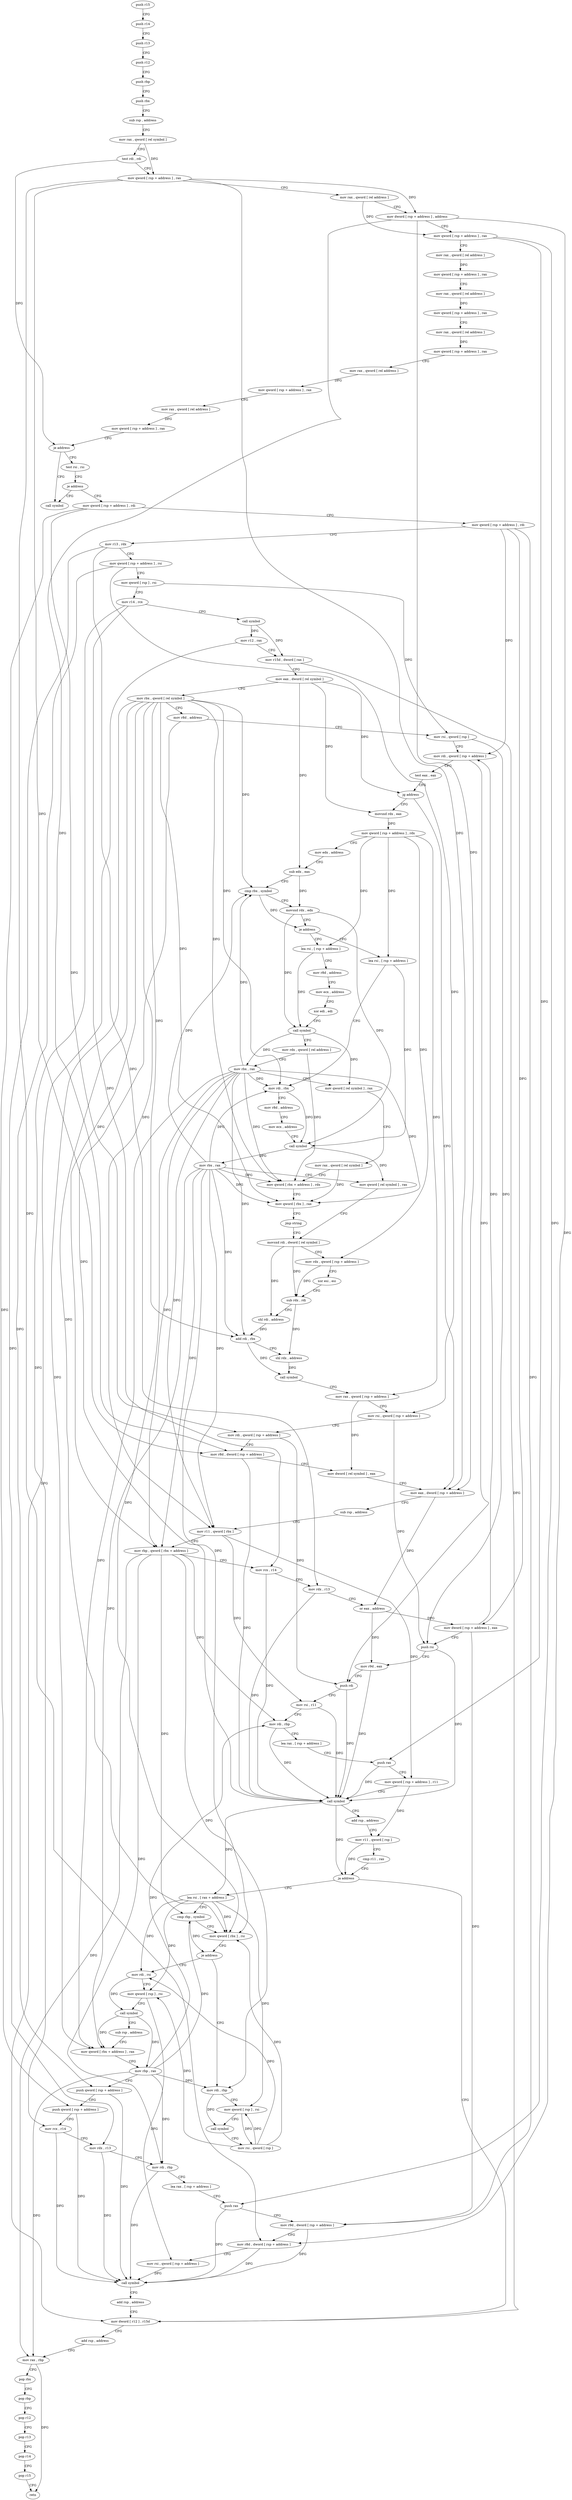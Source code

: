 digraph "func" {
"4360544" [label = "push r15" ]
"4360546" [label = "push r14" ]
"4360548" [label = "push r13" ]
"4360550" [label = "push r12" ]
"4360552" [label = "push rbp" ]
"4360553" [label = "push rbx" ]
"4360554" [label = "sub rsp , address" ]
"4360558" [label = "mov rax , qword [ rel symbol ]" ]
"4360565" [label = "test rdi , rdi" ]
"4360568" [label = "mov qword [ rsp + address ] , rax" ]
"4360573" [label = "mov rax , qword [ rel address ]" ]
"4360580" [label = "mov dword [ rsp + address ] , address" ]
"4360588" [label = "mov qword [ rsp + address ] , rax" ]
"4360593" [label = "mov rax , qword [ rel address ]" ]
"4360600" [label = "mov qword [ rsp + address ] , rax" ]
"4360605" [label = "mov rax , qword [ rel address ]" ]
"4360612" [label = "mov qword [ rsp + address ] , rax" ]
"4360617" [label = "mov rax , qword [ rel address ]" ]
"4360624" [label = "mov qword [ rsp + address ] , rax" ]
"4360629" [label = "mov rax , qword [ rel address ]" ]
"4360636" [label = "mov qword [ rsp + address ] , rax" ]
"4360641" [label = "mov rax , qword [ rel address ]" ]
"4360648" [label = "mov qword [ rsp + address ] , rax" ]
"4360653" [label = "je address" ]
"4361115" [label = "call symbol" ]
"4360659" [label = "test rsi , rsi" ]
"4360662" [label = "je address" ]
"4360668" [label = "mov qword [ rsp + address ] , rdi" ]
"4360673" [label = "mov qword [ rsp + address ] , rdi" ]
"4360678" [label = "mov r13 , rdx" ]
"4360681" [label = "mov qword [ rsp + address ] , rsi" ]
"4360686" [label = "mov qword [ rsp ] , rsi" ]
"4360690" [label = "mov r14 , rcx" ]
"4360693" [label = "call symbol" ]
"4360698" [label = "mov r12 , rax" ]
"4360701" [label = "mov r15d , dword [ rax ]" ]
"4360704" [label = "mov eax , dword [ rel symbol ]" ]
"4360710" [label = "mov rbx , qword [ rel symbol ]" ]
"4360717" [label = "mov r8d , address" ]
"4360723" [label = "mov rsi , qword [ rsp ]" ]
"4360727" [label = "mov rdi , qword [ rsp + address ]" ]
"4360732" [label = "test eax , eax" ]
"4360734" [label = "jg address" ]
"4360860" [label = "mov eax , dword [ rsp + address ]" ]
"4360736" [label = "movsxd rdx , eax" ]
"4360864" [label = "sub rsp , address" ]
"4360868" [label = "mov r11 , qword [ rbx ]" ]
"4360871" [label = "mov rbp , qword [ rbx + address ]" ]
"4360875" [label = "mov rcx , r14" ]
"4360878" [label = "mov rdx , r13" ]
"4360881" [label = "or eax , address" ]
"4360884" [label = "mov dword [ rsp + address ] , eax" ]
"4360888" [label = "push rsi" ]
"4360889" [label = "mov r9d , eax" ]
"4360892" [label = "push rdi" ]
"4360893" [label = "mov rsi , r11" ]
"4360896" [label = "mov rdi , rbp" ]
"4360899" [label = "lea rax , [ rsp + address ]" ]
"4360904" [label = "push rax" ]
"4360905" [label = "mov qword [ rsp + address ] , r11" ]
"4360910" [label = "call symbol" ]
"4360915" [label = "add rsp , address" ]
"4360919" [label = "mov r11 , qword [ rsp ]" ]
"4360923" [label = "cmp r11 , rax" ]
"4360926" [label = "ja address" ]
"4361030" [label = "mov dword [ r12 ] , r15d" ]
"4360928" [label = "lea rsi , [ rax + address ]" ]
"4360739" [label = "mov qword [ rsp + address ] , rdx" ]
"4360744" [label = "mov edx , address" ]
"4360749" [label = "sub edx , eax" ]
"4360751" [label = "cmp rbx , symbol" ]
"4360758" [label = "movsxd rdx , edx" ]
"4360761" [label = "je address" ]
"4361056" [label = "lea rsi , [ rsp + address ]" ]
"4360767" [label = "lea rsi , [ rsp + address ]" ]
"4361034" [label = "add rsp , address" ]
"4361038" [label = "mov rax , rbp" ]
"4361041" [label = "pop rbx" ]
"4361042" [label = "pop rbp" ]
"4361043" [label = "pop r12" ]
"4361045" [label = "pop r13" ]
"4361047" [label = "pop r14" ]
"4361049" [label = "pop r15" ]
"4361051" [label = "retn" ]
"4360932" [label = "cmp rbp , symbol" ]
"4360939" [label = "mov qword [ rbx ] , rsi" ]
"4360942" [label = "je address" ]
"4360960" [label = "mov rdi , rsi" ]
"4360944" [label = "mov rdi , rbp" ]
"4361061" [label = "mov r8d , address" ]
"4361067" [label = "mov ecx , address" ]
"4361072" [label = "xor edi , edi" ]
"4361074" [label = "call symbol" ]
"4361079" [label = "mov rdx , qword [ rel address ]" ]
"4361086" [label = "mov rbx , rax" ]
"4361089" [label = "mov qword [ rel symbol ] , rax" ]
"4361096" [label = "mov rax , qword [ rel symbol ]" ]
"4361103" [label = "mov qword [ rbx + address ] , rdx" ]
"4361107" [label = "mov qword [ rbx ] , rax" ]
"4361110" [label = "jmp string" ]
"4360801" [label = "movsxd rdi , dword [ rel symbol ]" ]
"4360772" [label = "mov rdi , rbx" ]
"4360775" [label = "mov r8d , address" ]
"4360781" [label = "mov ecx , address" ]
"4360786" [label = "call symbol" ]
"4360791" [label = "mov rbx , rax" ]
"4360794" [label = "mov qword [ rel symbol ] , rax" ]
"4360963" [label = "mov qword [ rsp ] , rsi" ]
"4360967" [label = "call symbol" ]
"4360972" [label = "sub rsp , address" ]
"4360976" [label = "mov qword [ rbx + address ] , rax" ]
"4360980" [label = "mov rbp , rax" ]
"4360983" [label = "push qword [ rsp + address ]" ]
"4360987" [label = "push qword [ rsp + address ]" ]
"4360991" [label = "mov rcx , r14" ]
"4360994" [label = "mov rdx , r13" ]
"4360997" [label = "mov rdi , rbp" ]
"4361000" [label = "lea rax , [ rsp + address ]" ]
"4361005" [label = "push rax" ]
"4361006" [label = "mov r9d , dword [ rsp + address ]" ]
"4361011" [label = "mov r8d , dword [ rsp + address ]" ]
"4361016" [label = "mov rsi , qword [ rsp + address ]" ]
"4361021" [label = "call symbol" ]
"4361026" [label = "add rsp , address" ]
"4360947" [label = "mov qword [ rsp ] , rsi" ]
"4360951" [label = "call symbol" ]
"4360956" [label = "mov rsi , qword [ rsp ]" ]
"4360808" [label = "mov rdx , qword [ rsp + address ]" ]
"4360813" [label = "xor esi , esi" ]
"4360815" [label = "sub rdx , rdi" ]
"4360818" [label = "shl rdi , address" ]
"4360822" [label = "add rdi , rbx" ]
"4360825" [label = "shl rdx , address" ]
"4360829" [label = "call symbol" ]
"4360834" [label = "mov rax , qword [ rsp + address ]" ]
"4360839" [label = "mov rsi , qword [ rsp + address ]" ]
"4360844" [label = "mov rdi , qword [ rsp + address ]" ]
"4360849" [label = "mov r8d , dword [ rsp + address ]" ]
"4360854" [label = "mov dword [ rel symbol ] , eax" ]
"4360544" -> "4360546" [ label = "CFG" ]
"4360546" -> "4360548" [ label = "CFG" ]
"4360548" -> "4360550" [ label = "CFG" ]
"4360550" -> "4360552" [ label = "CFG" ]
"4360552" -> "4360553" [ label = "CFG" ]
"4360553" -> "4360554" [ label = "CFG" ]
"4360554" -> "4360558" [ label = "CFG" ]
"4360558" -> "4360565" [ label = "CFG" ]
"4360558" -> "4360568" [ label = "DFG" ]
"4360565" -> "4360568" [ label = "CFG" ]
"4360565" -> "4360653" [ label = "DFG" ]
"4360568" -> "4360573" [ label = "CFG" ]
"4360568" -> "4360580" [ label = "DFG" ]
"4360568" -> "4360860" [ label = "DFG" ]
"4360568" -> "4361011" [ label = "DFG" ]
"4360568" -> "4360849" [ label = "DFG" ]
"4360573" -> "4360580" [ label = "CFG" ]
"4360573" -> "4360588" [ label = "DFG" ]
"4360580" -> "4360588" [ label = "CFG" ]
"4360580" -> "4360860" [ label = "DFG" ]
"4360580" -> "4361011" [ label = "DFG" ]
"4360580" -> "4360849" [ label = "DFG" ]
"4360588" -> "4360593" [ label = "CFG" ]
"4360588" -> "4360904" [ label = "DFG" ]
"4360588" -> "4361005" [ label = "DFG" ]
"4360593" -> "4360600" [ label = "DFG" ]
"4360600" -> "4360605" [ label = "CFG" ]
"4360605" -> "4360612" [ label = "DFG" ]
"4360612" -> "4360617" [ label = "CFG" ]
"4360617" -> "4360624" [ label = "DFG" ]
"4360624" -> "4360629" [ label = "CFG" ]
"4360629" -> "4360636" [ label = "DFG" ]
"4360636" -> "4360641" [ label = "CFG" ]
"4360641" -> "4360648" [ label = "DFG" ]
"4360648" -> "4360653" [ label = "CFG" ]
"4360653" -> "4361115" [ label = "CFG" ]
"4360653" -> "4360659" [ label = "CFG" ]
"4360659" -> "4360662" [ label = "CFG" ]
"4360662" -> "4361115" [ label = "CFG" ]
"4360662" -> "4360668" [ label = "CFG" ]
"4360668" -> "4360673" [ label = "CFG" ]
"4360668" -> "4360987" [ label = "DFG" ]
"4360668" -> "4360844" [ label = "DFG" ]
"4360673" -> "4360678" [ label = "CFG" ]
"4360673" -> "4360727" [ label = "DFG" ]
"4360673" -> "4360884" [ label = "DFG" ]
"4360673" -> "4361006" [ label = "DFG" ]
"4360678" -> "4360681" [ label = "CFG" ]
"4360678" -> "4360878" [ label = "DFG" ]
"4360678" -> "4360994" [ label = "DFG" ]
"4360681" -> "4360686" [ label = "CFG" ]
"4360681" -> "4360983" [ label = "DFG" ]
"4360681" -> "4360839" [ label = "DFG" ]
"4360686" -> "4360690" [ label = "CFG" ]
"4360686" -> "4360723" [ label = "DFG" ]
"4360690" -> "4360693" [ label = "CFG" ]
"4360690" -> "4360875" [ label = "DFG" ]
"4360690" -> "4360991" [ label = "DFG" ]
"4360693" -> "4360698" [ label = "DFG" ]
"4360693" -> "4360701" [ label = "DFG" ]
"4360698" -> "4360701" [ label = "CFG" ]
"4360698" -> "4361030" [ label = "DFG" ]
"4360701" -> "4360704" [ label = "CFG" ]
"4360701" -> "4361030" [ label = "DFG" ]
"4360704" -> "4360710" [ label = "CFG" ]
"4360704" -> "4360734" [ label = "DFG" ]
"4360704" -> "4360736" [ label = "DFG" ]
"4360704" -> "4360749" [ label = "DFG" ]
"4360710" -> "4360717" [ label = "CFG" ]
"4360710" -> "4360868" [ label = "DFG" ]
"4360710" -> "4360871" [ label = "DFG" ]
"4360710" -> "4360751" [ label = "DFG" ]
"4360710" -> "4360939" [ label = "DFG" ]
"4360710" -> "4361103" [ label = "DFG" ]
"4360710" -> "4361107" [ label = "DFG" ]
"4360710" -> "4360772" [ label = "DFG" ]
"4360710" -> "4360976" [ label = "DFG" ]
"4360710" -> "4360822" [ label = "DFG" ]
"4360717" -> "4360723" [ label = "CFG" ]
"4360717" -> "4360910" [ label = "DFG" ]
"4360723" -> "4360727" [ label = "CFG" ]
"4360723" -> "4360888" [ label = "DFG" ]
"4360727" -> "4360732" [ label = "CFG" ]
"4360727" -> "4360892" [ label = "DFG" ]
"4360732" -> "4360734" [ label = "CFG" ]
"4360734" -> "4360860" [ label = "CFG" ]
"4360734" -> "4360736" [ label = "CFG" ]
"4360860" -> "4360864" [ label = "CFG" ]
"4360860" -> "4360881" [ label = "DFG" ]
"4360736" -> "4360739" [ label = "DFG" ]
"4360864" -> "4360868" [ label = "CFG" ]
"4360868" -> "4360871" [ label = "CFG" ]
"4360868" -> "4360893" [ label = "DFG" ]
"4360868" -> "4360905" [ label = "DFG" ]
"4360871" -> "4360875" [ label = "CFG" ]
"4360871" -> "4360896" [ label = "DFG" ]
"4360871" -> "4361038" [ label = "DFG" ]
"4360871" -> "4360932" [ label = "DFG" ]
"4360871" -> "4360997" [ label = "DFG" ]
"4360871" -> "4360944" [ label = "DFG" ]
"4360875" -> "4360878" [ label = "CFG" ]
"4360875" -> "4360910" [ label = "DFG" ]
"4360878" -> "4360881" [ label = "CFG" ]
"4360878" -> "4360910" [ label = "DFG" ]
"4360881" -> "4360884" [ label = "DFG" ]
"4360881" -> "4360889" [ label = "DFG" ]
"4360884" -> "4360888" [ label = "CFG" ]
"4360884" -> "4360727" [ label = "DFG" ]
"4360884" -> "4361006" [ label = "DFG" ]
"4360888" -> "4360889" [ label = "CFG" ]
"4360888" -> "4360910" [ label = "DFG" ]
"4360889" -> "4360892" [ label = "CFG" ]
"4360889" -> "4360910" [ label = "DFG" ]
"4360892" -> "4360893" [ label = "CFG" ]
"4360892" -> "4360910" [ label = "DFG" ]
"4360893" -> "4360896" [ label = "CFG" ]
"4360893" -> "4360910" [ label = "DFG" ]
"4360896" -> "4360899" [ label = "CFG" ]
"4360896" -> "4360910" [ label = "DFG" ]
"4360899" -> "4360904" [ label = "CFG" ]
"4360904" -> "4360905" [ label = "CFG" ]
"4360904" -> "4360910" [ label = "DFG" ]
"4360905" -> "4360910" [ label = "CFG" ]
"4360905" -> "4360919" [ label = "DFG" ]
"4360910" -> "4360915" [ label = "CFG" ]
"4360910" -> "4360926" [ label = "DFG" ]
"4360910" -> "4360928" [ label = "DFG" ]
"4360915" -> "4360919" [ label = "CFG" ]
"4360919" -> "4360923" [ label = "CFG" ]
"4360919" -> "4360926" [ label = "DFG" ]
"4360923" -> "4360926" [ label = "CFG" ]
"4360926" -> "4361030" [ label = "CFG" ]
"4360926" -> "4360928" [ label = "CFG" ]
"4361030" -> "4361034" [ label = "CFG" ]
"4360928" -> "4360932" [ label = "CFG" ]
"4360928" -> "4360939" [ label = "DFG" ]
"4360928" -> "4360960" [ label = "DFG" ]
"4360928" -> "4360963" [ label = "DFG" ]
"4360928" -> "4360947" [ label = "DFG" ]
"4360739" -> "4360744" [ label = "CFG" ]
"4360739" -> "4360808" [ label = "DFG" ]
"4360739" -> "4360834" [ label = "DFG" ]
"4360739" -> "4361056" [ label = "DFG" ]
"4360739" -> "4360767" [ label = "DFG" ]
"4360744" -> "4360749" [ label = "CFG" ]
"4360749" -> "4360751" [ label = "CFG" ]
"4360749" -> "4360758" [ label = "DFG" ]
"4360751" -> "4360758" [ label = "CFG" ]
"4360751" -> "4360761" [ label = "DFG" ]
"4360758" -> "4360761" [ label = "CFG" ]
"4360758" -> "4361074" [ label = "DFG" ]
"4360758" -> "4360786" [ label = "DFG" ]
"4360761" -> "4361056" [ label = "CFG" ]
"4360761" -> "4360767" [ label = "CFG" ]
"4361056" -> "4361061" [ label = "CFG" ]
"4361056" -> "4361074" [ label = "DFG" ]
"4360767" -> "4360772" [ label = "CFG" ]
"4360767" -> "4360786" [ label = "DFG" ]
"4361034" -> "4361038" [ label = "CFG" ]
"4361038" -> "4361041" [ label = "CFG" ]
"4361038" -> "4361051" [ label = "DFG" ]
"4361041" -> "4361042" [ label = "CFG" ]
"4361042" -> "4361043" [ label = "CFG" ]
"4361043" -> "4361045" [ label = "CFG" ]
"4361045" -> "4361047" [ label = "CFG" ]
"4361047" -> "4361049" [ label = "CFG" ]
"4361049" -> "4361051" [ label = "CFG" ]
"4360932" -> "4360939" [ label = "CFG" ]
"4360932" -> "4360942" [ label = "DFG" ]
"4360939" -> "4360942" [ label = "CFG" ]
"4360942" -> "4360960" [ label = "CFG" ]
"4360942" -> "4360944" [ label = "CFG" ]
"4360960" -> "4360963" [ label = "CFG" ]
"4360960" -> "4360967" [ label = "DFG" ]
"4360944" -> "4360947" [ label = "CFG" ]
"4360944" -> "4360951" [ label = "DFG" ]
"4361061" -> "4361067" [ label = "CFG" ]
"4361067" -> "4361072" [ label = "CFG" ]
"4361072" -> "4361074" [ label = "CFG" ]
"4361074" -> "4361079" [ label = "CFG" ]
"4361074" -> "4361086" [ label = "DFG" ]
"4361074" -> "4361089" [ label = "DFG" ]
"4361079" -> "4361086" [ label = "CFG" ]
"4361079" -> "4361103" [ label = "DFG" ]
"4361086" -> "4361089" [ label = "CFG" ]
"4361086" -> "4360868" [ label = "DFG" ]
"4361086" -> "4360871" [ label = "DFG" ]
"4361086" -> "4360751" [ label = "DFG" ]
"4361086" -> "4360939" [ label = "DFG" ]
"4361086" -> "4361103" [ label = "DFG" ]
"4361086" -> "4361107" [ label = "DFG" ]
"4361086" -> "4360772" [ label = "DFG" ]
"4361086" -> "4360976" [ label = "DFG" ]
"4361086" -> "4360822" [ label = "DFG" ]
"4361089" -> "4361096" [ label = "CFG" ]
"4361096" -> "4361103" [ label = "CFG" ]
"4361096" -> "4361107" [ label = "DFG" ]
"4361103" -> "4361107" [ label = "CFG" ]
"4361107" -> "4361110" [ label = "CFG" ]
"4361110" -> "4360801" [ label = "CFG" ]
"4360801" -> "4360808" [ label = "CFG" ]
"4360801" -> "4360815" [ label = "DFG" ]
"4360801" -> "4360818" [ label = "DFG" ]
"4360772" -> "4360775" [ label = "CFG" ]
"4360772" -> "4360786" [ label = "DFG" ]
"4360775" -> "4360781" [ label = "CFG" ]
"4360781" -> "4360786" [ label = "CFG" ]
"4360786" -> "4360791" [ label = "DFG" ]
"4360786" -> "4360794" [ label = "DFG" ]
"4360791" -> "4360794" [ label = "CFG" ]
"4360791" -> "4360868" [ label = "DFG" ]
"4360791" -> "4360871" [ label = "DFG" ]
"4360791" -> "4360751" [ label = "DFG" ]
"4360791" -> "4360772" [ label = "DFG" ]
"4360791" -> "4360939" [ label = "DFG" ]
"4360791" -> "4361103" [ label = "DFG" ]
"4360791" -> "4361107" [ label = "DFG" ]
"4360791" -> "4360976" [ label = "DFG" ]
"4360791" -> "4360822" [ label = "DFG" ]
"4360794" -> "4360801" [ label = "CFG" ]
"4360963" -> "4360967" [ label = "CFG" ]
"4360963" -> "4361016" [ label = "DFG" ]
"4360967" -> "4360972" [ label = "CFG" ]
"4360967" -> "4360976" [ label = "DFG" ]
"4360967" -> "4360980" [ label = "DFG" ]
"4360972" -> "4360976" [ label = "CFG" ]
"4360976" -> "4360980" [ label = "CFG" ]
"4360980" -> "4360983" [ label = "CFG" ]
"4360980" -> "4360896" [ label = "DFG" ]
"4360980" -> "4361038" [ label = "DFG" ]
"4360980" -> "4360932" [ label = "DFG" ]
"4360980" -> "4360997" [ label = "DFG" ]
"4360980" -> "4360944" [ label = "DFG" ]
"4360983" -> "4360987" [ label = "CFG" ]
"4360983" -> "4361021" [ label = "DFG" ]
"4360987" -> "4360991" [ label = "CFG" ]
"4360987" -> "4361021" [ label = "DFG" ]
"4360991" -> "4360994" [ label = "CFG" ]
"4360991" -> "4361021" [ label = "DFG" ]
"4360994" -> "4360997" [ label = "CFG" ]
"4360994" -> "4361021" [ label = "DFG" ]
"4360997" -> "4361000" [ label = "CFG" ]
"4360997" -> "4361021" [ label = "DFG" ]
"4361000" -> "4361005" [ label = "CFG" ]
"4361005" -> "4361006" [ label = "CFG" ]
"4361005" -> "4361021" [ label = "DFG" ]
"4361006" -> "4361011" [ label = "CFG" ]
"4361006" -> "4361021" [ label = "DFG" ]
"4361011" -> "4361016" [ label = "CFG" ]
"4361011" -> "4361021" [ label = "DFG" ]
"4361016" -> "4361021" [ label = "DFG" ]
"4361021" -> "4361026" [ label = "CFG" ]
"4361026" -> "4361030" [ label = "CFG" ]
"4360947" -> "4360951" [ label = "CFG" ]
"4360947" -> "4360956" [ label = "DFG" ]
"4360951" -> "4360956" [ label = "CFG" ]
"4360956" -> "4360960" [ label = "DFG" ]
"4360956" -> "4360939" [ label = "DFG" ]
"4360956" -> "4360963" [ label = "DFG" ]
"4360956" -> "4360947" [ label = "DFG" ]
"4360808" -> "4360813" [ label = "CFG" ]
"4360808" -> "4360815" [ label = "DFG" ]
"4360813" -> "4360815" [ label = "CFG" ]
"4360815" -> "4360818" [ label = "CFG" ]
"4360815" -> "4360825" [ label = "DFG" ]
"4360818" -> "4360822" [ label = "DFG" ]
"4360822" -> "4360825" [ label = "CFG" ]
"4360822" -> "4360829" [ label = "DFG" ]
"4360825" -> "4360829" [ label = "DFG" ]
"4360829" -> "4360834" [ label = "CFG" ]
"4360834" -> "4360839" [ label = "CFG" ]
"4360834" -> "4360854" [ label = "DFG" ]
"4360839" -> "4360844" [ label = "CFG" ]
"4360839" -> "4360888" [ label = "DFG" ]
"4360844" -> "4360849" [ label = "CFG" ]
"4360844" -> "4360892" [ label = "DFG" ]
"4360849" -> "4360854" [ label = "CFG" ]
"4360849" -> "4360910" [ label = "DFG" ]
"4360854" -> "4360860" [ label = "CFG" ]
}
